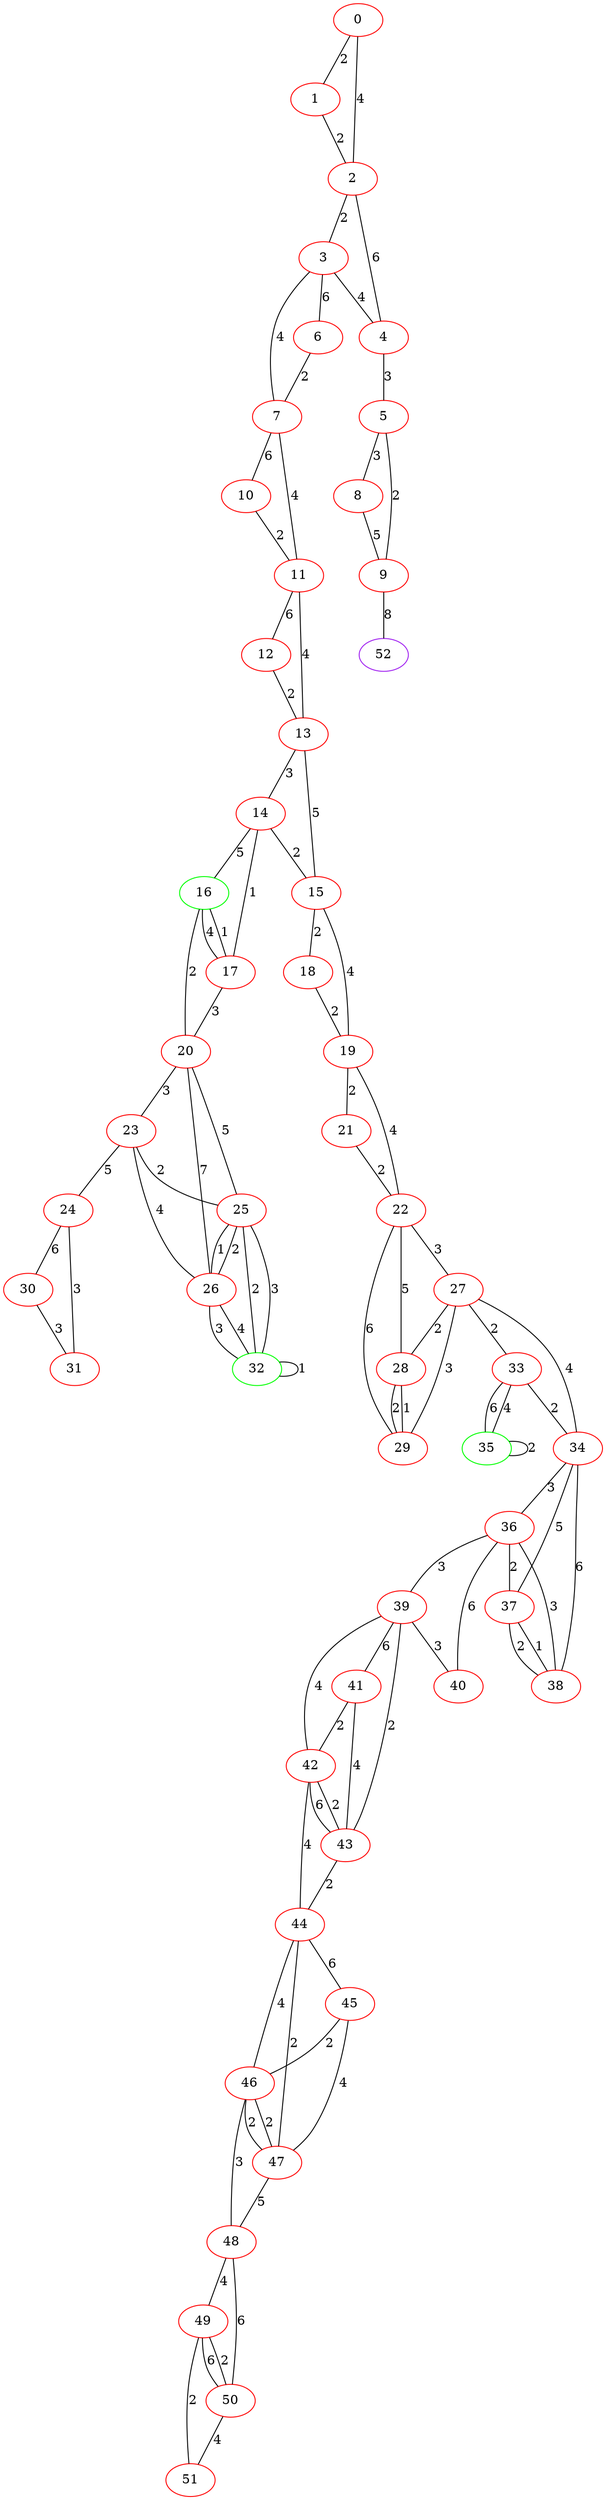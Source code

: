 graph "" {
0 [color=red, weight=1];
1 [color=red, weight=1];
2 [color=red, weight=1];
3 [color=red, weight=1];
4 [color=red, weight=1];
5 [color=red, weight=1];
6 [color=red, weight=1];
7 [color=red, weight=1];
8 [color=red, weight=1];
9 [color=red, weight=1];
10 [color=red, weight=1];
11 [color=red, weight=1];
12 [color=red, weight=1];
13 [color=red, weight=1];
14 [color=red, weight=1];
15 [color=red, weight=1];
16 [color=green, weight=2];
17 [color=red, weight=1];
18 [color=red, weight=1];
19 [color=red, weight=1];
20 [color=red, weight=1];
21 [color=red, weight=1];
22 [color=red, weight=1];
23 [color=red, weight=1];
24 [color=red, weight=1];
25 [color=red, weight=1];
26 [color=red, weight=1];
27 [color=red, weight=1];
28 [color=red, weight=1];
29 [color=red, weight=1];
30 [color=red, weight=1];
31 [color=red, weight=1];
32 [color=green, weight=2];
33 [color=red, weight=1];
34 [color=red, weight=1];
35 [color=green, weight=2];
36 [color=red, weight=1];
37 [color=red, weight=1];
38 [color=red, weight=1];
39 [color=red, weight=1];
40 [color=red, weight=1];
41 [color=red, weight=1];
42 [color=red, weight=1];
43 [color=red, weight=1];
44 [color=red, weight=1];
45 [color=red, weight=1];
46 [color=red, weight=1];
47 [color=red, weight=1];
48 [color=red, weight=1];
49 [color=red, weight=1];
50 [color=red, weight=1];
51 [color=red, weight=1];
52 [color=purple, weight=4];
0 -- 1  [key=0, label=2];
0 -- 2  [key=0, label=4];
1 -- 2  [key=0, label=2];
2 -- 3  [key=0, label=2];
2 -- 4  [key=0, label=6];
3 -- 4  [key=0, label=4];
3 -- 6  [key=0, label=6];
3 -- 7  [key=0, label=4];
4 -- 5  [key=0, label=3];
5 -- 8  [key=0, label=3];
5 -- 9  [key=0, label=2];
6 -- 7  [key=0, label=2];
7 -- 10  [key=0, label=6];
7 -- 11  [key=0, label=4];
8 -- 9  [key=0, label=5];
9 -- 52  [key=0, label=8];
10 -- 11  [key=0, label=2];
11 -- 12  [key=0, label=6];
11 -- 13  [key=0, label=4];
12 -- 13  [key=0, label=2];
13 -- 14  [key=0, label=3];
13 -- 15  [key=0, label=5];
14 -- 16  [key=0, label=5];
14 -- 17  [key=0, label=1];
14 -- 15  [key=0, label=2];
15 -- 18  [key=0, label=2];
15 -- 19  [key=0, label=4];
16 -- 17  [key=0, label=1];
16 -- 17  [key=1, label=4];
16 -- 20  [key=0, label=2];
17 -- 20  [key=0, label=3];
18 -- 19  [key=0, label=2];
19 -- 21  [key=0, label=2];
19 -- 22  [key=0, label=4];
20 -- 26  [key=0, label=7];
20 -- 25  [key=0, label=5];
20 -- 23  [key=0, label=3];
21 -- 22  [key=0, label=2];
22 -- 27  [key=0, label=3];
22 -- 28  [key=0, label=5];
22 -- 29  [key=0, label=6];
23 -- 24  [key=0, label=5];
23 -- 25  [key=0, label=2];
23 -- 26  [key=0, label=4];
24 -- 30  [key=0, label=6];
24 -- 31  [key=0, label=3];
25 -- 32  [key=0, label=2];
25 -- 32  [key=1, label=3];
25 -- 26  [key=0, label=1];
25 -- 26  [key=1, label=2];
26 -- 32  [key=0, label=3];
26 -- 32  [key=1, label=4];
27 -- 33  [key=0, label=2];
27 -- 34  [key=0, label=4];
27 -- 28  [key=0, label=2];
27 -- 29  [key=0, label=3];
28 -- 29  [key=0, label=2];
28 -- 29  [key=1, label=1];
30 -- 31  [key=0, label=3];
32 -- 32  [key=0, label=1];
33 -- 34  [key=0, label=2];
33 -- 35  [key=0, label=6];
33 -- 35  [key=1, label=4];
34 -- 36  [key=0, label=3];
34 -- 37  [key=0, label=5];
34 -- 38  [key=0, label=6];
35 -- 35  [key=0, label=2];
36 -- 40  [key=0, label=6];
36 -- 37  [key=0, label=2];
36 -- 38  [key=0, label=3];
36 -- 39  [key=0, label=3];
37 -- 38  [key=0, label=1];
37 -- 38  [key=1, label=2];
39 -- 40  [key=0, label=3];
39 -- 41  [key=0, label=6];
39 -- 42  [key=0, label=4];
39 -- 43  [key=0, label=2];
41 -- 42  [key=0, label=2];
41 -- 43  [key=0, label=4];
42 -- 43  [key=0, label=2];
42 -- 43  [key=1, label=6];
42 -- 44  [key=0, label=4];
43 -- 44  [key=0, label=2];
44 -- 45  [key=0, label=6];
44 -- 46  [key=0, label=4];
44 -- 47  [key=0, label=2];
45 -- 46  [key=0, label=2];
45 -- 47  [key=0, label=4];
46 -- 48  [key=0, label=3];
46 -- 47  [key=0, label=2];
46 -- 47  [key=1, label=2];
47 -- 48  [key=0, label=5];
48 -- 49  [key=0, label=4];
48 -- 50  [key=0, label=6];
49 -- 50  [key=0, label=6];
49 -- 50  [key=1, label=2];
49 -- 51  [key=0, label=2];
50 -- 51  [key=0, label=4];
}
